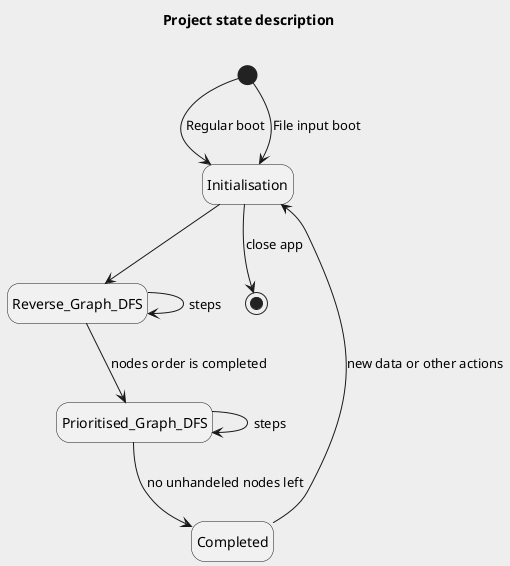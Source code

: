 @startuml 
skinparam monochrome true
skinparam backgroundColor #EEEEEE
hide empty description
title Project state description\n


[*] --> Initialisation : Regular boot
[*] --> Initialisation : File input boot
Initialisation --> Reverse_Graph_DFS
Reverse_Graph_DFS --> Reverse_Graph_DFS : steps
Reverse_Graph_DFS --> Prioritised_Graph_DFS : nodes order is completed 
Prioritised_Graph_DFS --> Prioritised_Graph_DFS : steps 
Prioritised_Graph_DFS --> Completed : no unhandeled nodes left
Completed --> Initialisation : new data or other actions
Initialisation --> [*] : close app

@enduml
